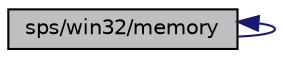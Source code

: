 digraph "sps/win32/memory"
{
 // LATEX_PDF_SIZE
  edge [fontname="Helvetica",fontsize="10",labelfontname="Helvetica",labelfontsize="10"];
  node [fontname="Helvetica",fontsize="10",shape=record];
  Node1 [label="sps/win32/memory",height=0.2,width=0.4,color="black", fillcolor="grey75", style="filled", fontcolor="black",tooltip="Memory related functions."];
  Node1 -> Node1 [dir="back",color="midnightblue",fontsize="10",style="solid",fontname="Helvetica"];
}
